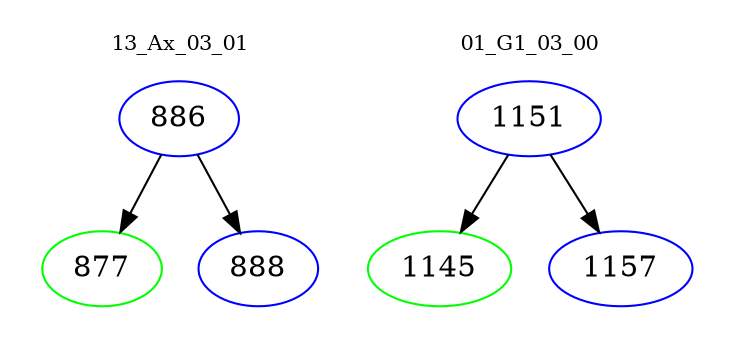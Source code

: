 digraph{
subgraph cluster_0 {
color = white
label = "13_Ax_03_01";
fontsize=10;
T0_886 [label="886", color="blue"]
T0_886 -> T0_877 [color="black"]
T0_877 [label="877", color="green"]
T0_886 -> T0_888 [color="black"]
T0_888 [label="888", color="blue"]
}
subgraph cluster_1 {
color = white
label = "01_G1_03_00";
fontsize=10;
T1_1151 [label="1151", color="blue"]
T1_1151 -> T1_1145 [color="black"]
T1_1145 [label="1145", color="green"]
T1_1151 -> T1_1157 [color="black"]
T1_1157 [label="1157", color="blue"]
}
}
